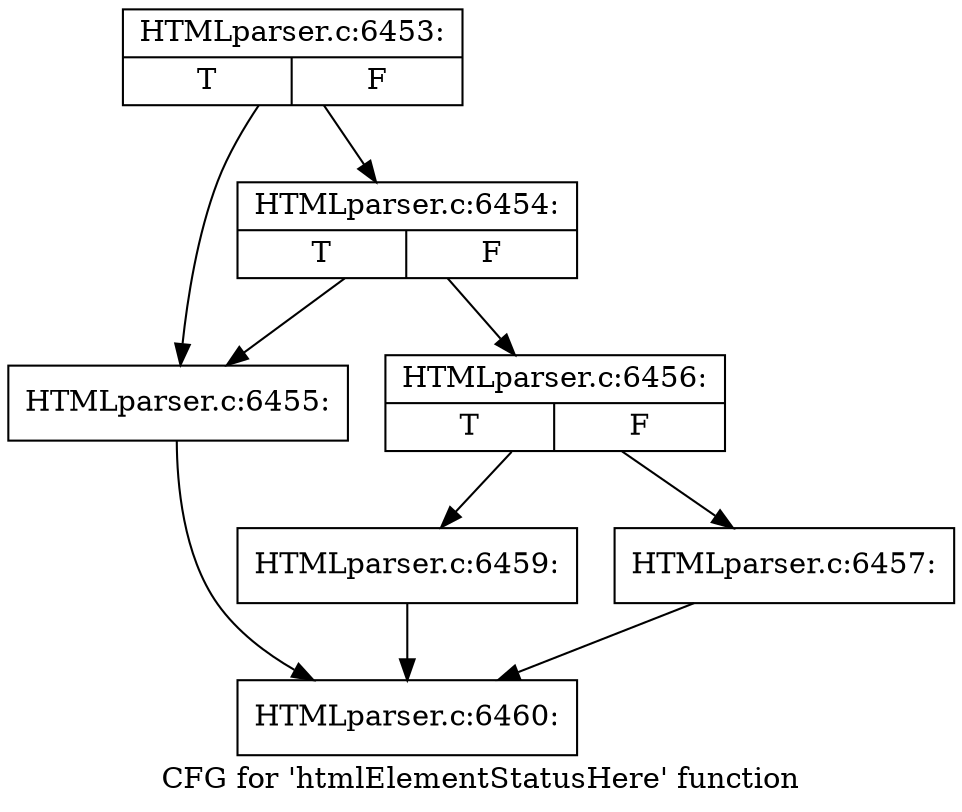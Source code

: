 digraph "CFG for 'htmlElementStatusHere' function" {
	label="CFG for 'htmlElementStatusHere' function";

	Node0x3d59f10 [shape=record,label="{HTMLparser.c:6453:|{<s0>T|<s1>F}}"];
	Node0x3d59f10 -> Node0x3d5a140;
	Node0x3d59f10 -> Node0x3d59e90;
	Node0x3d5a140 [shape=record,label="{HTMLparser.c:6454:|{<s0>T|<s1>F}}"];
	Node0x3d5a140 -> Node0x3d5a0f0;
	Node0x3d5a140 -> Node0x3d59e90;
	Node0x3d59e90 [shape=record,label="{HTMLparser.c:6455:}"];
	Node0x3d59e90 -> Node0x3d5b4c0;
	Node0x3d5a0f0 [shape=record,label="{HTMLparser.c:6456:|{<s0>T|<s1>F}}"];
	Node0x3d5a0f0 -> Node0x3d61320;
	Node0x3d5a0f0 -> Node0x3d612d0;
	Node0x3d612d0 [shape=record,label="{HTMLparser.c:6457:}"];
	Node0x3d612d0 -> Node0x3d5b4c0;
	Node0x3d61320 [shape=record,label="{HTMLparser.c:6459:}"];
	Node0x3d61320 -> Node0x3d5b4c0;
	Node0x3d5b4c0 [shape=record,label="{HTMLparser.c:6460:}"];
}
